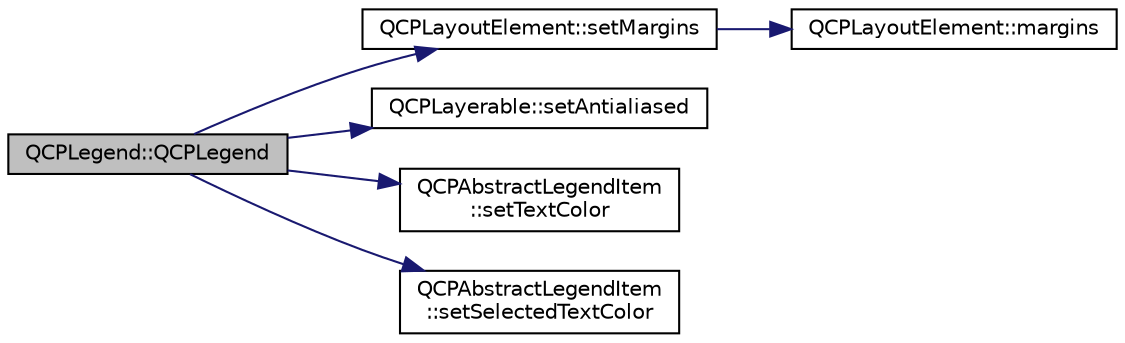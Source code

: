 digraph "QCPLegend::QCPLegend"
{
  edge [fontname="Helvetica",fontsize="10",labelfontname="Helvetica",labelfontsize="10"];
  node [fontname="Helvetica",fontsize="10",shape=record];
  rankdir="LR";
  Node1 [label="QCPLegend::QCPLegend",height=0.2,width=0.4,color="black", fillcolor="grey75", style="filled", fontcolor="black"];
  Node1 -> Node2 [color="midnightblue",fontsize="10",style="solid",fontname="Helvetica"];
  Node2 [label="QCPLayoutElement::setMargins",height=0.2,width=0.4,color="black", fillcolor="white", style="filled",URL="$class_q_c_p_layout_element.html#a8f450b1f3f992ad576fce2c63d8b79cf"];
  Node2 -> Node3 [color="midnightblue",fontsize="10",style="solid",fontname="Helvetica"];
  Node3 [label="QCPLayoutElement::margins",height=0.2,width=0.4,color="black", fillcolor="white", style="filled",URL="$class_q_c_p_layout_element.html#a85ff977dfcced84eef32d9f819ec9543"];
  Node1 -> Node4 [color="midnightblue",fontsize="10",style="solid",fontname="Helvetica"];
  Node4 [label="QCPLayerable::setAntialiased",height=0.2,width=0.4,color="black", fillcolor="white", style="filled",URL="$class_q_c_p_layerable.html#a4fd43e89be4a553ead41652565ff0581"];
  Node1 -> Node5 [color="midnightblue",fontsize="10",style="solid",fontname="Helvetica"];
  Node5 [label="QCPAbstractLegendItem\l::setTextColor",height=0.2,width=0.4,color="black", fillcolor="white", style="filled",URL="$class_q_c_p_abstract_legend_item.html#a6ebace6aaffaedcdab2d74e88acc2d1e"];
  Node1 -> Node6 [color="midnightblue",fontsize="10",style="solid",fontname="Helvetica"];
  Node6 [label="QCPAbstractLegendItem\l::setSelectedTextColor",height=0.2,width=0.4,color="black", fillcolor="white", style="filled",URL="$class_q_c_p_abstract_legend_item.html#a4d01d008ee1a5bfe9905b0397a421936"];
}
